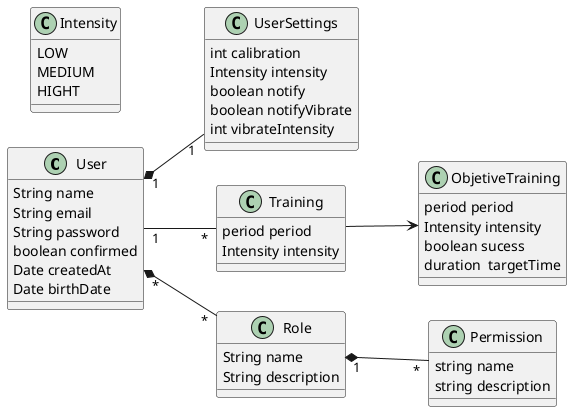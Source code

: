 @startuml
left to right direction 

User "1" *-- "1" UserSettings
User "1" -- "*"  Training 
Role "1" *-- "*" Permission 
User "*" *-- "*" Role 
Training --> ObjetiveTraining
class User{
    String name
    String email
    String password
    boolean confirmed
    Date createdAt
    Date birthDate 
  }

class Role {
    String name
    String description
  }

class Permission{
    string name 
    string description 
  }

class UserSettings{
    int calibration 
    Intensity intensity
    boolean notify
    boolean notifyVibrate
    int vibrateIntensity
  }
class Training{
    period period 
    Intensity intensity
  }
class ObjetiveTraining{
    period period 
    Intensity intensity
    boolean sucess
    duration  targetTime 
  }

class Intensity{
    LOW
    MEDIUM
    HIGHT
  }
@enduml

